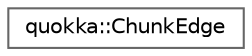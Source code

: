 digraph "Graphical Class Hierarchy"
{
 // LATEX_PDF_SIZE
  bgcolor="transparent";
  edge [fontname=Helvetica,fontsize=10,labelfontname=Helvetica,labelfontsize=10];
  node [fontname=Helvetica,fontsize=10,shape=box,height=0.2,width=0.4];
  rankdir="LR";
  Node0 [id="Node000000",label="quokka::ChunkEdge",height=0.2,width=0.4,color="grey40", fillcolor="white", style="filled",URL="$structquokka_1_1ChunkEdge.html",tooltip=" "];
}
